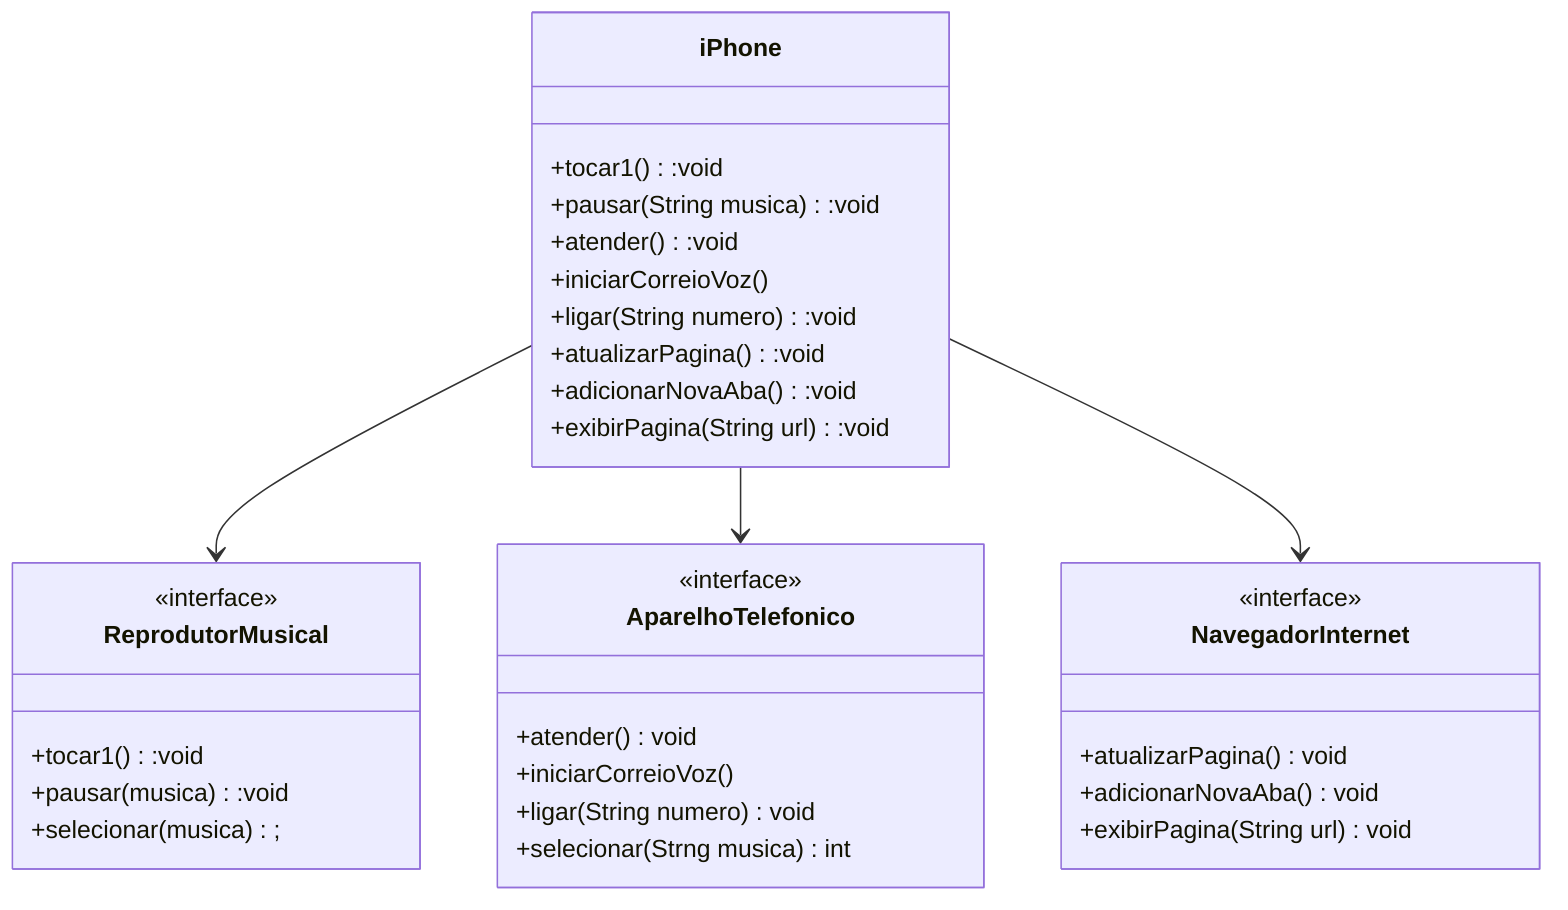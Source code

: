 classDiagram


    class  ReprodutorMusical  {
            <<interface>>
        +tocar1():void
        +pausar(musica):void
        +selecionar(musica);

    }

    class AparelhoTelefonico {
            <<interface>>

        +atender() void
        +iniciarCorreioVoz()
        +ligar(String numero)void
        +selecionar(Strng musica) int
    }

    class NavegadorInternet {
            <<interface>>
            
        +atualizarPagina() void
        +adicionarNovaAba() void
        +exibirPagina(String url) void
    }

    class iPhone {
        +tocar1():void
        +pausar(String musica):void
        +atender():void
        +iniciarCorreioVoz()
        +ligar(String numero) :void
        +atualizarPagina():void
        +adicionarNovaAba():void
        +exibirPagina(String url):void
    }

    iPhone --> ReprodutorMusical
    iPhone --> AparelhoTelefonico
    iPhone --> NavegadorInternet